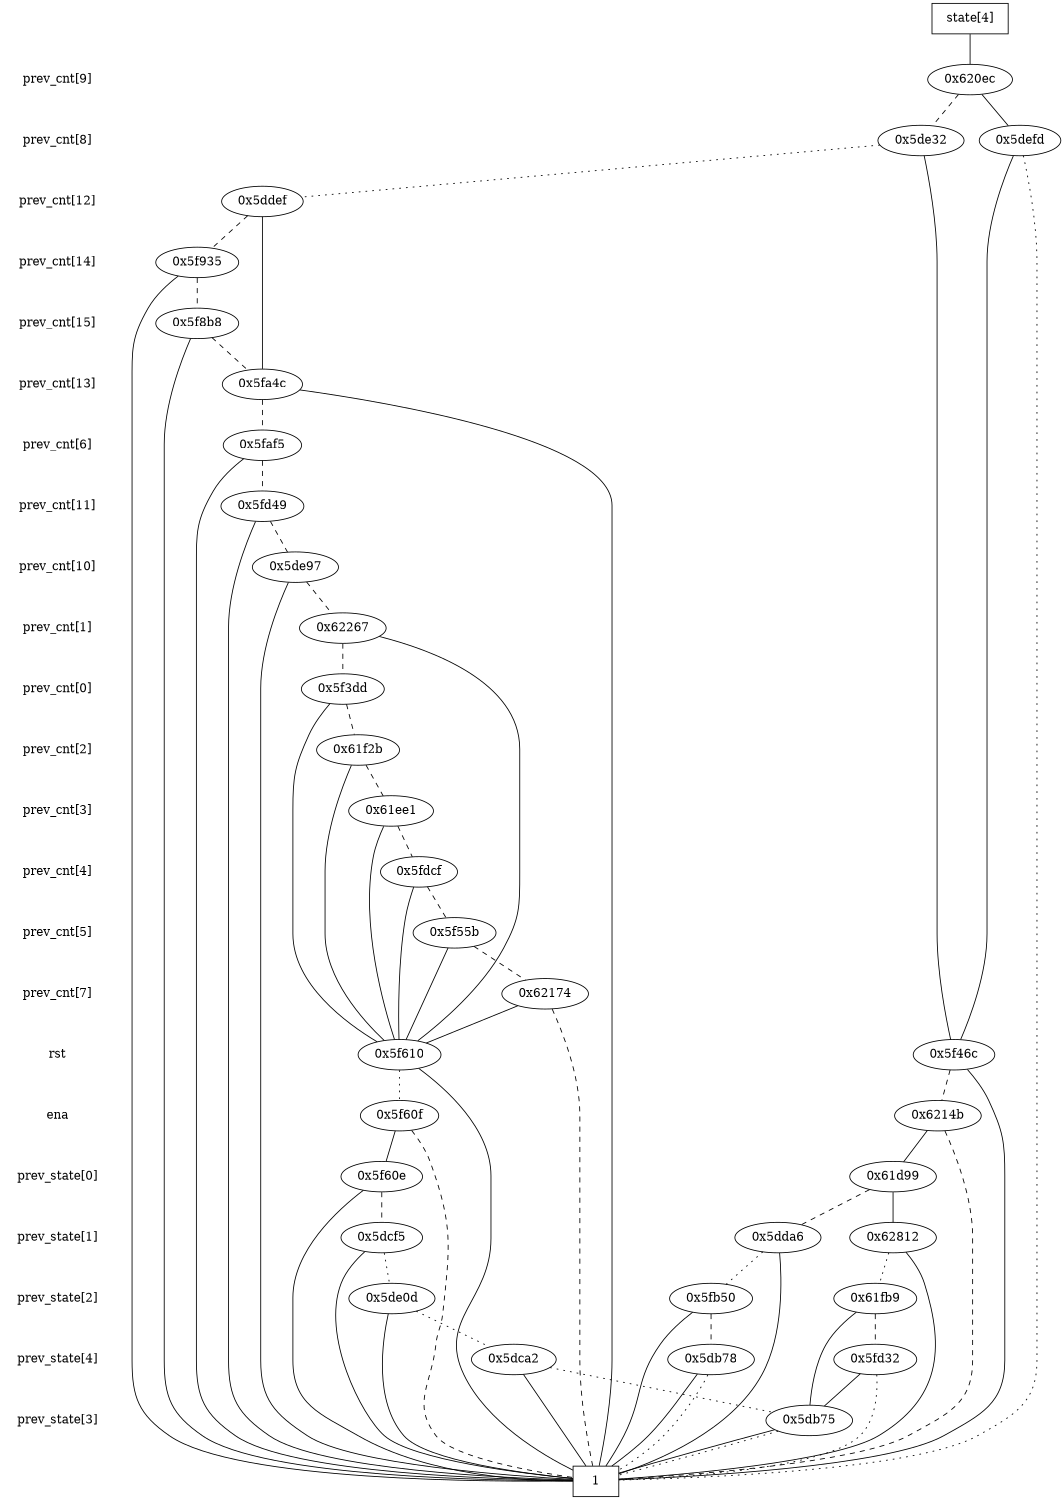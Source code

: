 digraph "DD" {
size = "7.5,10"
center = true;
edge [dir = none];
{ node [shape = plaintext];
  edge [style = invis];
  "CONST NODES" [style = invis];
" prev_cnt[9] " -> " prev_cnt[8] " -> " prev_cnt[12] " -> " prev_cnt[14] " -> " prev_cnt[15] " -> " prev_cnt[13] " -> " prev_cnt[6] " -> " prev_cnt[11] " -> " prev_cnt[10] " -> " prev_cnt[1] " -> " prev_cnt[0] " -> " prev_cnt[2] " -> " prev_cnt[3] " -> " prev_cnt[4] " -> " prev_cnt[5] " -> " prev_cnt[7] " -> " rst " -> " ena " -> " prev_state[0] " -> " prev_state[1] " -> " prev_state[2] " -> " prev_state[4] " -> " prev_state[3] " -> "CONST NODES"; 
}
{ rank = same; node [shape = box]; edge [style = invis];
"  state[4]  "; }
{ rank = same; " prev_cnt[9] ";
"0x620ec";
}
{ rank = same; " prev_cnt[8] ";
"0x5de32";
"0x5defd";
}
{ rank = same; " prev_cnt[12] ";
"0x5ddef";
}
{ rank = same; " prev_cnt[14] ";
"0x5f935";
}
{ rank = same; " prev_cnt[15] ";
"0x5f8b8";
}
{ rank = same; " prev_cnt[13] ";
"0x5fa4c";
}
{ rank = same; " prev_cnt[6] ";
"0x5faf5";
}
{ rank = same; " prev_cnt[11] ";
"0x5fd49";
}
{ rank = same; " prev_cnt[10] ";
"0x5de97";
}
{ rank = same; " prev_cnt[1] ";
"0x62267";
}
{ rank = same; " prev_cnt[0] ";
"0x5f3dd";
}
{ rank = same; " prev_cnt[2] ";
"0x61f2b";
}
{ rank = same; " prev_cnt[3] ";
"0x61ee1";
}
{ rank = same; " prev_cnt[4] ";
"0x5fdcf";
}
{ rank = same; " prev_cnt[5] ";
"0x5f55b";
}
{ rank = same; " prev_cnt[7] ";
"0x62174";
}
{ rank = same; " rst ";
"0x5f46c";
"0x5f610";
}
{ rank = same; " ena ";
"0x6214b";
"0x5f60f";
}
{ rank = same; " prev_state[0] ";
"0x61d99";
"0x5f60e";
}
{ rank = same; " prev_state[1] ";
"0x5dda6";
"0x5dcf5";
"0x62812";
}
{ rank = same; " prev_state[2] ";
"0x61fb9";
"0x5de0d";
"0x5fb50";
}
{ rank = same; " prev_state[4] ";
"0x5fd32";
"0x5dca2";
"0x5db78";
}
{ rank = same; " prev_state[3] ";
"0x5db75";
}
{ rank = same; "CONST NODES";
{ node [shape = box]; "0x5db40";
}
}
"  state[4]  " -> "0x620ec" [style = solid];
"0x620ec" -> "0x5defd";
"0x620ec" -> "0x5de32" [style = dashed];
"0x5de32" -> "0x5f46c";
"0x5de32" -> "0x5ddef" [style = dotted];
"0x5defd" -> "0x5f46c";
"0x5defd" -> "0x5db40" [style = dotted];
"0x5ddef" -> "0x5fa4c";
"0x5ddef" -> "0x5f935" [style = dashed];
"0x5f935" -> "0x5db40";
"0x5f935" -> "0x5f8b8" [style = dashed];
"0x5f8b8" -> "0x5db40";
"0x5f8b8" -> "0x5fa4c" [style = dashed];
"0x5fa4c" -> "0x5db40";
"0x5fa4c" -> "0x5faf5" [style = dashed];
"0x5faf5" -> "0x5db40";
"0x5faf5" -> "0x5fd49" [style = dashed];
"0x5fd49" -> "0x5db40";
"0x5fd49" -> "0x5de97" [style = dashed];
"0x5de97" -> "0x5db40";
"0x5de97" -> "0x62267" [style = dashed];
"0x62267" -> "0x5f610";
"0x62267" -> "0x5f3dd" [style = dashed];
"0x5f3dd" -> "0x5f610";
"0x5f3dd" -> "0x61f2b" [style = dashed];
"0x61f2b" -> "0x5f610";
"0x61f2b" -> "0x61ee1" [style = dashed];
"0x61ee1" -> "0x5f610";
"0x61ee1" -> "0x5fdcf" [style = dashed];
"0x5fdcf" -> "0x5f610";
"0x5fdcf" -> "0x5f55b" [style = dashed];
"0x5f55b" -> "0x5f610";
"0x5f55b" -> "0x62174" [style = dashed];
"0x62174" -> "0x5f610";
"0x62174" -> "0x5db40" [style = dashed];
"0x5f46c" -> "0x5db40";
"0x5f46c" -> "0x6214b" [style = dashed];
"0x5f610" -> "0x5db40";
"0x5f610" -> "0x5f60f" [style = dotted];
"0x6214b" -> "0x61d99";
"0x6214b" -> "0x5db40" [style = dashed];
"0x5f60f" -> "0x5f60e";
"0x5f60f" -> "0x5db40" [style = dashed];
"0x61d99" -> "0x62812";
"0x61d99" -> "0x5dda6" [style = dashed];
"0x5f60e" -> "0x5db40";
"0x5f60e" -> "0x5dcf5" [style = dashed];
"0x5dda6" -> "0x5db40";
"0x5dda6" -> "0x5fb50" [style = dotted];
"0x5dcf5" -> "0x5db40";
"0x5dcf5" -> "0x5de0d" [style = dotted];
"0x62812" -> "0x5db40";
"0x62812" -> "0x61fb9" [style = dotted];
"0x61fb9" -> "0x5db75";
"0x61fb9" -> "0x5fd32" [style = dashed];
"0x5de0d" -> "0x5db40";
"0x5de0d" -> "0x5dca2" [style = dotted];
"0x5fb50" -> "0x5db40";
"0x5fb50" -> "0x5db78" [style = dashed];
"0x5fd32" -> "0x5db75";
"0x5fd32" -> "0x5db40" [style = dotted];
"0x5dca2" -> "0x5db40";
"0x5dca2" -> "0x5db75" [style = dotted];
"0x5db78" -> "0x5db40";
"0x5db78" -> "0x5db40" [style = dotted];
"0x5db75" -> "0x5db40";
"0x5db75" -> "0x5db40" [style = dotted];
"0x5db40" [label = "1"];
}
